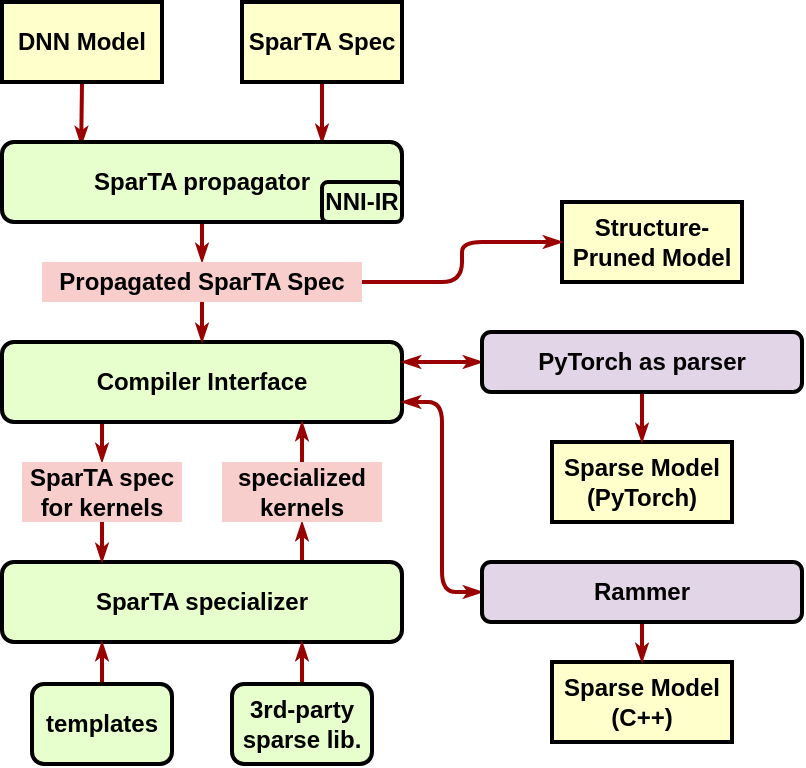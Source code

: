 <mxfile compressed="false" version="18.0.4" type="device">
  <diagram id="h7_yvdmtEVzJECT62FOS" name="arch">
    <mxGraphModel dx="785" dy="489" grid="1" gridSize="10" guides="1" tooltips="1" connect="1" arrows="1" fold="1" page="1" pageScale="1" pageWidth="850" pageHeight="1100" math="0" shadow="0">
      <root>
        <mxCell id="MCLd99j0MumWY56yEGRH-0" />
        <mxCell id="MCLd99j0MumWY56yEGRH-1" parent="MCLd99j0MumWY56yEGRH-0" />
        <mxCell id="mdzPaGVVpMRmBxDRZHBc-46" style="edgeStyle=none;shape=connector;rounded=1;orthogonalLoop=1;jettySize=auto;html=1;exitX=0.5;exitY=1;exitDx=0;exitDy=0;entryX=0.198;entryY=0.037;entryDx=0;entryDy=0;entryPerimeter=0;labelBackgroundColor=default;fontFamily=Helvetica;fontSize=11;fontColor=default;endArrow=classicThin;strokeColor=#990000;strokeWidth=2;elbow=vertical;endFill=1;startSize=3;endSize=3;" edge="1" parent="MCLd99j0MumWY56yEGRH-1" source="GU_CEaot5JSk9fCdpZLy-0" target="GU_CEaot5JSk9fCdpZLy-2">
          <mxGeometry relative="1" as="geometry" />
        </mxCell>
        <mxCell id="GU_CEaot5JSk9fCdpZLy-0" value="DNN Model" style="whiteSpace=wrap;align=center;verticalAlign=middle;fontStyle=1;strokeWidth=2;fillColor=#FFFFCC" parent="MCLd99j0MumWY56yEGRH-1" vertex="1">
          <mxGeometry x="120" y="10" width="80" height="40" as="geometry" />
        </mxCell>
        <mxCell id="mdzPaGVVpMRmBxDRZHBc-47" style="edgeStyle=none;shape=connector;rounded=1;orthogonalLoop=1;jettySize=auto;html=1;exitX=0.5;exitY=1;exitDx=0;exitDy=0;entryX=0.8;entryY=0.012;entryDx=0;entryDy=0;entryPerimeter=0;labelBackgroundColor=default;fontFamily=Helvetica;fontSize=11;fontColor=default;endArrow=classicThin;strokeColor=#990000;strokeWidth=2;elbow=vertical;endFill=1;startSize=3;endSize=3;" edge="1" parent="MCLd99j0MumWY56yEGRH-1" source="GU_CEaot5JSk9fCdpZLy-1" target="GU_CEaot5JSk9fCdpZLy-2">
          <mxGeometry relative="1" as="geometry" />
        </mxCell>
        <mxCell id="GU_CEaot5JSk9fCdpZLy-1" value="SparTA Spec" style="whiteSpace=wrap;align=center;verticalAlign=middle;fontStyle=1;strokeWidth=2;fillColor=#FFFFCC" parent="MCLd99j0MumWY56yEGRH-1" vertex="1">
          <mxGeometry x="240" y="10" width="80" height="40" as="geometry" />
        </mxCell>
        <mxCell id="SRjV_Cp3Ms5dzVHO0-1p-1" style="edgeStyle=none;shape=connector;rounded=1;orthogonalLoop=1;jettySize=auto;html=1;exitX=0.5;exitY=1;exitDx=0;exitDy=0;entryX=0.5;entryY=0;entryDx=0;entryDy=0;labelBackgroundColor=default;fontFamily=Helvetica;fontSize=11;fontColor=default;endArrow=classicThin;strokeColor=#990000;strokeWidth=2;elbow=vertical;endFill=1;startSize=3;endSize=3;" edge="1" parent="MCLd99j0MumWY56yEGRH-1" source="GU_CEaot5JSk9fCdpZLy-2" target="SRjV_Cp3Ms5dzVHO0-1p-0">
          <mxGeometry relative="1" as="geometry" />
        </mxCell>
        <mxCell id="GU_CEaot5JSk9fCdpZLy-2" value="SparTA propagator" style="whiteSpace=wrap;align=center;verticalAlign=middle;fontStyle=1;strokeWidth=2;fillColor=#E6FFCC;rounded=1;" parent="MCLd99j0MumWY56yEGRH-1" vertex="1">
          <mxGeometry x="120" y="80" width="200" height="40" as="geometry" />
        </mxCell>
        <mxCell id="SRjV_Cp3Ms5dzVHO0-1p-4" style="edgeStyle=none;shape=connector;rounded=1;orthogonalLoop=1;jettySize=auto;html=1;exitX=0.25;exitY=1;exitDx=0;exitDy=0;entryX=0.5;entryY=0;entryDx=0;entryDy=0;labelBackgroundColor=default;fontFamily=Helvetica;fontSize=11;fontColor=default;endArrow=classicThin;strokeColor=#990000;strokeWidth=2;elbow=vertical;endFill=1;startSize=3;endSize=3;" edge="1" parent="MCLd99j0MumWY56yEGRH-1" source="R2pFooW_HJW6d1KJYY1h-0" target="SRjV_Cp3Ms5dzVHO0-1p-2">
          <mxGeometry relative="1" as="geometry" />
        </mxCell>
        <mxCell id="R2pFooW_HJW6d1KJYY1h-0" value="Compiler Interface" style="whiteSpace=wrap;align=center;verticalAlign=middle;fontStyle=1;strokeWidth=2;fillColor=#E6FFCC;rounded=1;" parent="MCLd99j0MumWY56yEGRH-1" vertex="1">
          <mxGeometry x="120" y="180" width="200" height="40" as="geometry" />
        </mxCell>
        <mxCell id="SRjV_Cp3Ms5dzVHO0-1p-6" style="edgeStyle=none;shape=connector;rounded=1;orthogonalLoop=1;jettySize=auto;html=1;exitX=0.75;exitY=0;exitDx=0;exitDy=0;entryX=0.5;entryY=1;entryDx=0;entryDy=0;labelBackgroundColor=default;fontFamily=Helvetica;fontSize=11;fontColor=default;endArrow=classicThin;strokeColor=#990000;strokeWidth=2;elbow=vertical;endFill=1;startSize=3;endSize=3;" edge="1" parent="MCLd99j0MumWY56yEGRH-1" source="R2pFooW_HJW6d1KJYY1h-1" target="SRjV_Cp3Ms5dzVHO0-1p-3">
          <mxGeometry relative="1" as="geometry" />
        </mxCell>
        <mxCell id="R2pFooW_HJW6d1KJYY1h-1" value="SparTA specializer" style="whiteSpace=wrap;align=center;verticalAlign=middle;fontStyle=1;strokeWidth=2;fillColor=#E6FFCC;rounded=1;" parent="MCLd99j0MumWY56yEGRH-1" vertex="1">
          <mxGeometry x="120" y="290" width="200" height="40" as="geometry" />
        </mxCell>
        <mxCell id="R2pFooW_HJW6d1KJYY1h-3" value="Structure-Pruned Model" style="whiteSpace=wrap;align=center;verticalAlign=middle;fontStyle=1;strokeWidth=2;fillColor=#FFFFCC" parent="MCLd99j0MumWY56yEGRH-1" vertex="1">
          <mxGeometry x="400" y="110" width="90" height="40" as="geometry" />
        </mxCell>
        <mxCell id="R2pFooW_HJW6d1KJYY1h-4" value="Sparse Model&#xa;(C++)" style="whiteSpace=wrap;align=center;verticalAlign=middle;fontStyle=1;strokeWidth=2;fillColor=#FFFFCC" parent="MCLd99j0MumWY56yEGRH-1" vertex="1">
          <mxGeometry x="395" y="340" width="90" height="40" as="geometry" />
        </mxCell>
        <mxCell id="mdzPaGVVpMRmBxDRZHBc-5" value="Sparse Model&#xa;(PyTorch)" style="whiteSpace=wrap;align=center;verticalAlign=middle;fontStyle=1;strokeWidth=2;fillColor=#FFFFCC" vertex="1" parent="MCLd99j0MumWY56yEGRH-1">
          <mxGeometry x="395" y="230" width="90" height="40" as="geometry" />
        </mxCell>
        <mxCell id="mdzPaGVVpMRmBxDRZHBc-10" style="edgeStyle=elbowEdgeStyle;shape=connector;rounded=1;orthogonalLoop=1;jettySize=auto;elbow=vertical;html=1;exitX=0.5;exitY=0;exitDx=0;exitDy=0;entryX=0.25;entryY=1;entryDx=0;entryDy=0;labelBackgroundColor=default;fontFamily=Helvetica;fontSize=11;fontColor=default;endArrow=classicThin;strokeColor=#990000;strokeWidth=2;endFill=1;startSize=3;endSize=3;" edge="1" parent="MCLd99j0MumWY56yEGRH-1" source="mdzPaGVVpMRmBxDRZHBc-7" target="R2pFooW_HJW6d1KJYY1h-1">
          <mxGeometry relative="1" as="geometry" />
        </mxCell>
        <mxCell id="mdzPaGVVpMRmBxDRZHBc-7" value="templates" style="whiteSpace=wrap;align=center;verticalAlign=middle;fontStyle=1;strokeWidth=2;fillColor=#E6FFCC;rounded=1;" vertex="1" parent="MCLd99j0MumWY56yEGRH-1">
          <mxGeometry x="135" y="351" width="70" height="40" as="geometry" />
        </mxCell>
        <mxCell id="mdzPaGVVpMRmBxDRZHBc-44" style="edgeStyle=none;shape=connector;rounded=1;orthogonalLoop=1;jettySize=auto;html=1;exitX=0.5;exitY=0;exitDx=0;exitDy=0;entryX=0.75;entryY=1;entryDx=0;entryDy=0;labelBackgroundColor=default;fontFamily=Helvetica;fontSize=11;fontColor=default;endArrow=classicThin;strokeColor=#990000;strokeWidth=2;elbow=vertical;endFill=1;startSize=3;endSize=3;" edge="1" parent="MCLd99j0MumWY56yEGRH-1" source="mdzPaGVVpMRmBxDRZHBc-8" target="R2pFooW_HJW6d1KJYY1h-1">
          <mxGeometry relative="1" as="geometry" />
        </mxCell>
        <mxCell id="mdzPaGVVpMRmBxDRZHBc-8" value="3rd-party&#xa;sparse lib." style="whiteSpace=wrap;align=center;verticalAlign=middle;fontStyle=1;strokeWidth=2;fillColor=#E6FFCC;rounded=1;" vertex="1" parent="MCLd99j0MumWY56yEGRH-1">
          <mxGeometry x="235" y="351" width="70" height="40" as="geometry" />
        </mxCell>
        <mxCell id="mdzPaGVVpMRmBxDRZHBc-16" value="NNI-IR" style="whiteSpace=wrap;align=center;verticalAlign=middle;fontStyle=1;strokeWidth=2;fillColor=#E6FFCC;rounded=1;" vertex="1" parent="MCLd99j0MumWY56yEGRH-1">
          <mxGeometry x="280" y="100" width="40" height="20" as="geometry" />
        </mxCell>
        <mxCell id="SRjV_Cp3Ms5dzVHO0-1p-8" style="edgeStyle=none;shape=connector;rounded=1;orthogonalLoop=1;jettySize=auto;html=1;exitX=0.5;exitY=1;exitDx=0;exitDy=0;entryX=0.5;entryY=0;entryDx=0;entryDy=0;labelBackgroundColor=default;fontFamily=Helvetica;fontSize=11;fontColor=default;endArrow=classicThin;strokeColor=#990000;strokeWidth=2;elbow=vertical;endFill=1;startSize=3;endSize=3;" edge="1" parent="MCLd99j0MumWY56yEGRH-1" source="SRjV_Cp3Ms5dzVHO0-1p-0" target="R2pFooW_HJW6d1KJYY1h-0">
          <mxGeometry relative="1" as="geometry" />
        </mxCell>
        <mxCell id="Uf6eUAfgcNMtJNlgmRUA-2" style="edgeStyle=elbowEdgeStyle;shape=connector;rounded=1;orthogonalLoop=1;jettySize=auto;html=1;exitX=1;exitY=0.5;exitDx=0;exitDy=0;entryX=0;entryY=0.5;entryDx=0;entryDy=0;labelBackgroundColor=default;fontFamily=Helvetica;fontSize=11;fontColor=default;startArrow=none;startFill=0;endArrow=classicThin;endFill=1;startSize=3;endSize=3;strokeColor=#990000;strokeWidth=2;" edge="1" parent="MCLd99j0MumWY56yEGRH-1" source="SRjV_Cp3Ms5dzVHO0-1p-0" target="R2pFooW_HJW6d1KJYY1h-3">
          <mxGeometry relative="1" as="geometry" />
        </mxCell>
        <mxCell id="SRjV_Cp3Ms5dzVHO0-1p-0" value="Propagated SparTA Spec" style="whiteSpace=wrap;align=center;verticalAlign=middle;fontStyle=1;strokeWidth=2;fillColor=#f8cecc;rounded=0;strokeColor=none;" vertex="1" parent="MCLd99j0MumWY56yEGRH-1">
          <mxGeometry x="140" y="140" width="160" height="20" as="geometry" />
        </mxCell>
        <mxCell id="SRjV_Cp3Ms5dzVHO0-1p-5" style="edgeStyle=none;shape=connector;rounded=1;orthogonalLoop=1;jettySize=auto;html=1;exitX=0.5;exitY=1;exitDx=0;exitDy=0;entryX=0.25;entryY=0;entryDx=0;entryDy=0;labelBackgroundColor=default;fontFamily=Helvetica;fontSize=11;fontColor=default;endArrow=classicThin;strokeColor=#990000;strokeWidth=2;elbow=vertical;endFill=1;startSize=3;endSize=3;" edge="1" parent="MCLd99j0MumWY56yEGRH-1" source="SRjV_Cp3Ms5dzVHO0-1p-2" target="R2pFooW_HJW6d1KJYY1h-1">
          <mxGeometry relative="1" as="geometry" />
        </mxCell>
        <mxCell id="SRjV_Cp3Ms5dzVHO0-1p-2" value="SparTA spec&#xa;for kernels" style="whiteSpace=wrap;align=center;verticalAlign=middle;fontStyle=1;strokeWidth=2;fillColor=#f8cecc;rounded=0;strokeColor=none;" vertex="1" parent="MCLd99j0MumWY56yEGRH-1">
          <mxGeometry x="130" y="240" width="80" height="30" as="geometry" />
        </mxCell>
        <mxCell id="SRjV_Cp3Ms5dzVHO0-1p-7" style="edgeStyle=none;shape=connector;rounded=1;orthogonalLoop=1;jettySize=auto;html=1;exitX=0.5;exitY=0;exitDx=0;exitDy=0;entryX=0.75;entryY=1;entryDx=0;entryDy=0;labelBackgroundColor=default;fontFamily=Helvetica;fontSize=11;fontColor=default;endArrow=classicThin;strokeColor=#990000;strokeWidth=2;elbow=vertical;endFill=1;startSize=3;endSize=3;" edge="1" parent="MCLd99j0MumWY56yEGRH-1" source="SRjV_Cp3Ms5dzVHO0-1p-3" target="R2pFooW_HJW6d1KJYY1h-0">
          <mxGeometry relative="1" as="geometry" />
        </mxCell>
        <mxCell id="SRjV_Cp3Ms5dzVHO0-1p-3" value="specialized kernels" style="whiteSpace=wrap;align=center;verticalAlign=middle;fontStyle=1;strokeWidth=2;fillColor=#f8cecc;rounded=0;strokeColor=none;" vertex="1" parent="MCLd99j0MumWY56yEGRH-1">
          <mxGeometry x="230" y="240" width="80" height="30" as="geometry" />
        </mxCell>
        <mxCell id="SRjV_Cp3Ms5dzVHO0-1p-10" style="edgeStyle=elbowEdgeStyle;shape=connector;rounded=1;orthogonalLoop=1;jettySize=auto;html=1;exitX=0;exitY=0.5;exitDx=0;exitDy=0;entryX=1;entryY=0.25;entryDx=0;entryDy=0;labelBackgroundColor=default;fontFamily=Helvetica;fontSize=11;fontColor=default;endArrow=classicThin;strokeColor=#990000;strokeWidth=2;startArrow=classicThin;startFill=1;endFill=1;startSize=3;endSize=3;" edge="1" parent="MCLd99j0MumWY56yEGRH-1" source="SRjV_Cp3Ms5dzVHO0-1p-9" target="R2pFooW_HJW6d1KJYY1h-0">
          <mxGeometry relative="1" as="geometry" />
        </mxCell>
        <mxCell id="Uf6eUAfgcNMtJNlgmRUA-0" style="edgeStyle=elbowEdgeStyle;shape=connector;rounded=1;orthogonalLoop=1;jettySize=auto;html=1;exitX=0.5;exitY=1;exitDx=0;exitDy=0;entryX=0.5;entryY=0;entryDx=0;entryDy=0;labelBackgroundColor=default;fontFamily=Helvetica;fontSize=11;fontColor=default;startArrow=none;startFill=0;endArrow=classicThin;endFill=1;startSize=3;endSize=3;strokeColor=#990000;strokeWidth=2;" edge="1" parent="MCLd99j0MumWY56yEGRH-1" source="SRjV_Cp3Ms5dzVHO0-1p-9" target="mdzPaGVVpMRmBxDRZHBc-5">
          <mxGeometry relative="1" as="geometry" />
        </mxCell>
        <mxCell id="SRjV_Cp3Ms5dzVHO0-1p-9" value="PyTorch as parser" style="whiteSpace=wrap;align=center;verticalAlign=middle;fontStyle=1;strokeWidth=2;fillColor=#e1d5e7;rounded=1;strokeColor=#000000;" vertex="1" parent="MCLd99j0MumWY56yEGRH-1">
          <mxGeometry x="360" y="175" width="160" height="30" as="geometry" />
        </mxCell>
        <mxCell id="SRjV_Cp3Ms5dzVHO0-1p-13" style="edgeStyle=elbowEdgeStyle;shape=connector;rounded=1;orthogonalLoop=1;jettySize=auto;html=1;exitX=0;exitY=0.5;exitDx=0;exitDy=0;entryX=1;entryY=0.75;entryDx=0;entryDy=0;labelBackgroundColor=default;fontFamily=Helvetica;fontSize=11;fontColor=default;endArrow=classicThin;endFill=1;startSize=3;endSize=3;strokeColor=#990000;strokeWidth=2;startArrow=classicThin;startFill=1;" edge="1" parent="MCLd99j0MumWY56yEGRH-1" source="SRjV_Cp3Ms5dzVHO0-1p-11" target="R2pFooW_HJW6d1KJYY1h-0">
          <mxGeometry relative="1" as="geometry" />
        </mxCell>
        <mxCell id="Uf6eUAfgcNMtJNlgmRUA-1" style="edgeStyle=elbowEdgeStyle;shape=connector;rounded=1;orthogonalLoop=1;jettySize=auto;html=1;exitX=0.5;exitY=1;exitDx=0;exitDy=0;entryX=0.5;entryY=0;entryDx=0;entryDy=0;labelBackgroundColor=default;fontFamily=Helvetica;fontSize=11;fontColor=default;startArrow=none;startFill=0;endArrow=classicThin;endFill=1;startSize=3;endSize=3;strokeColor=#990000;strokeWidth=2;" edge="1" parent="MCLd99j0MumWY56yEGRH-1" source="SRjV_Cp3Ms5dzVHO0-1p-11" target="R2pFooW_HJW6d1KJYY1h-4">
          <mxGeometry relative="1" as="geometry" />
        </mxCell>
        <mxCell id="SRjV_Cp3Ms5dzVHO0-1p-11" value="Rammer" style="whiteSpace=wrap;align=center;verticalAlign=middle;fontStyle=1;strokeWidth=2;fillColor=#E1D5E7;rounded=1;" vertex="1" parent="MCLd99j0MumWY56yEGRH-1">
          <mxGeometry x="360" y="290" width="160" height="30" as="geometry" />
        </mxCell>
      </root>
    </mxGraphModel>
  </diagram>
</mxfile>
